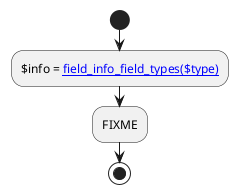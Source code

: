@startuml

start
:$info = [[field_info_field_types field_info_field_types($type)]];
:FIXME;
stop

@enduml